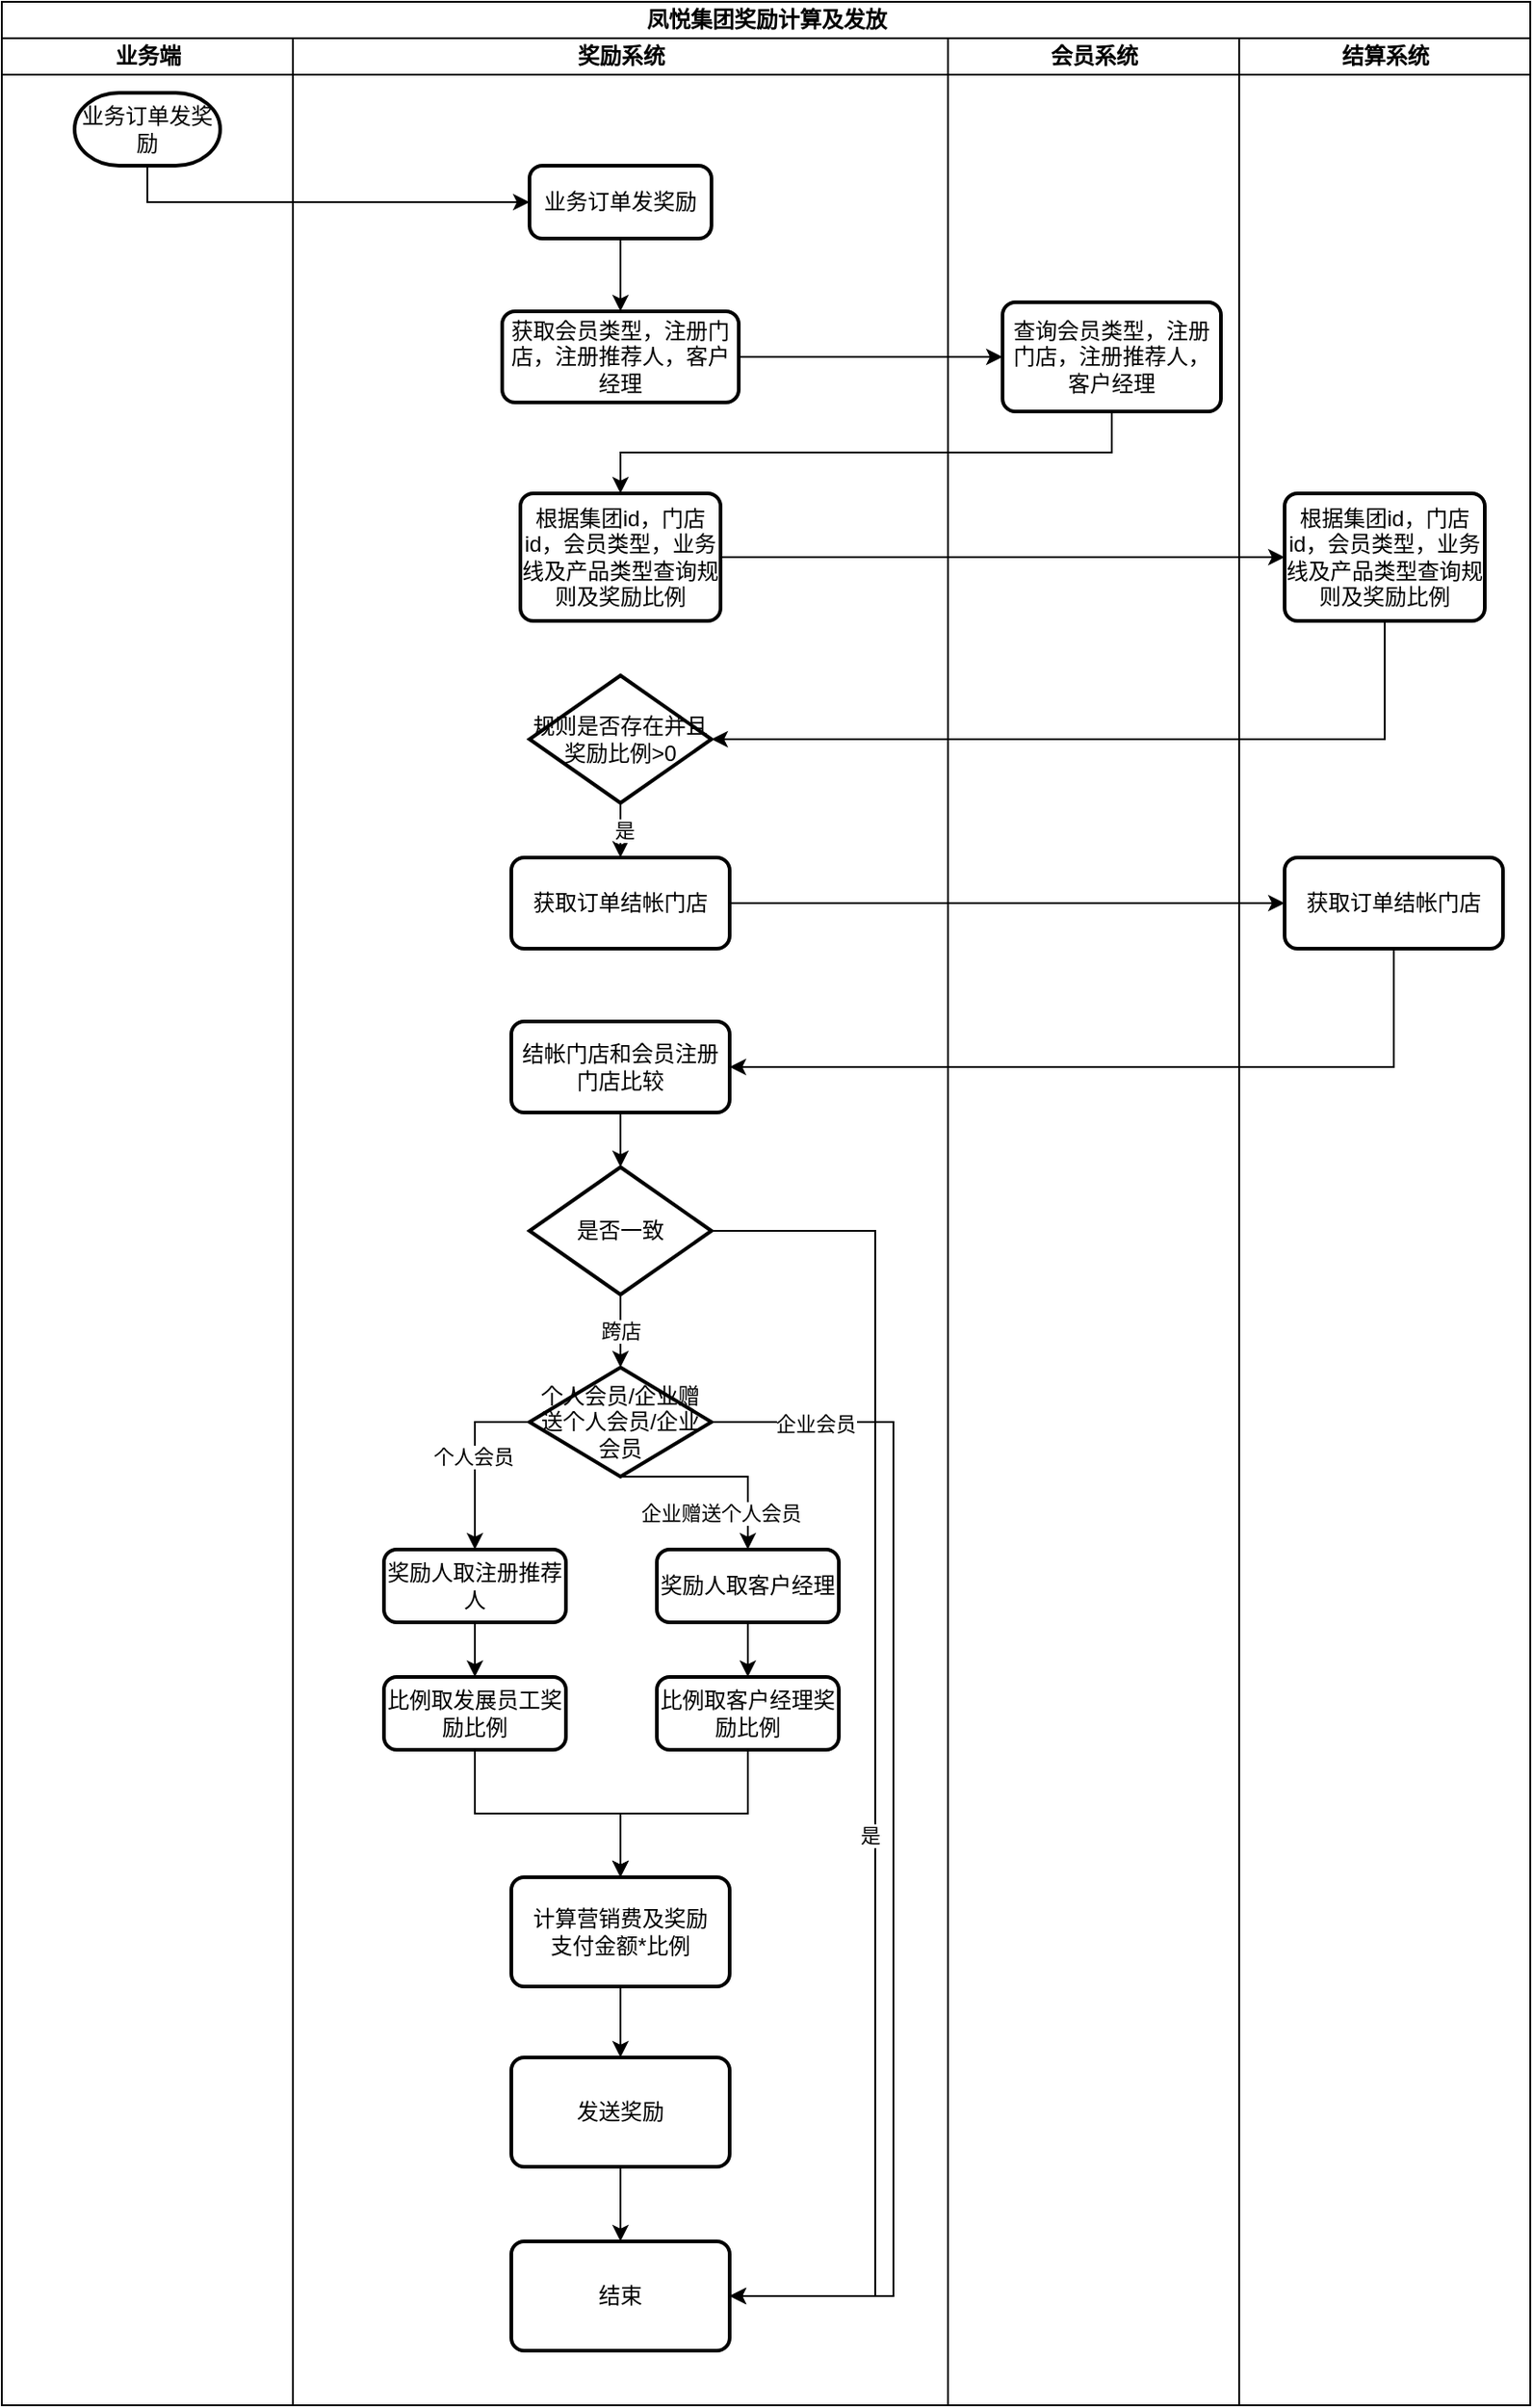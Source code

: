 <mxfile version="23.1.6" type="github">
  <diagram id="prtHgNgQTEPvFCAcTncT" name="Page-1">
    <mxGraphModel dx="1194" dy="616" grid="1" gridSize="10" guides="1" tooltips="1" connect="1" arrows="1" fold="1" page="1" pageScale="1" pageWidth="827" pageHeight="1169" math="0" shadow="0">
      <root>
        <mxCell id="0" />
        <mxCell id="1" parent="0" />
        <mxCell id="8pQ5sjf0LBZaZttKDk0V-1" value="凤悦集团奖励计算及发放" style="swimlane;childLayout=stackLayout;resizeParent=1;resizeParentMax=0;startSize=20;html=1;" parent="1" vertex="1">
          <mxGeometry x="120" y="40" width="840" height="1320" as="geometry" />
        </mxCell>
        <mxCell id="8pQ5sjf0LBZaZttKDk0V-2" value="业务端" style="swimlane;startSize=20;html=1;" parent="8pQ5sjf0LBZaZttKDk0V-1" vertex="1">
          <mxGeometry y="20" width="160" height="1300" as="geometry" />
        </mxCell>
        <mxCell id="8pQ5sjf0LBZaZttKDk0V-6" value="业务订单发奖励" style="strokeWidth=2;html=1;shape=mxgraph.flowchart.terminator;whiteSpace=wrap;" parent="8pQ5sjf0LBZaZttKDk0V-2" vertex="1">
          <mxGeometry x="40" y="30" width="80" height="40" as="geometry" />
        </mxCell>
        <mxCell id="8pQ5sjf0LBZaZttKDk0V-3" value="奖励系统" style="swimlane;startSize=20;html=1;" parent="8pQ5sjf0LBZaZttKDk0V-1" vertex="1">
          <mxGeometry x="160" y="20" width="360" height="1300" as="geometry" />
        </mxCell>
        <mxCell id="8pQ5sjf0LBZaZttKDk0V-11" style="edgeStyle=orthogonalEdgeStyle;rounded=0;orthogonalLoop=1;jettySize=auto;html=1;exitX=0.5;exitY=1;exitDx=0;exitDy=0;entryX=0.5;entryY=0;entryDx=0;entryDy=0;" parent="8pQ5sjf0LBZaZttKDk0V-3" source="8pQ5sjf0LBZaZttKDk0V-8" target="8pQ5sjf0LBZaZttKDk0V-10" edge="1">
          <mxGeometry relative="1" as="geometry" />
        </mxCell>
        <mxCell id="8pQ5sjf0LBZaZttKDk0V-8" value="业务订单发奖励" style="rounded=1;whiteSpace=wrap;html=1;absoluteArcSize=1;arcSize=14;strokeWidth=2;" parent="8pQ5sjf0LBZaZttKDk0V-3" vertex="1">
          <mxGeometry x="130" y="70" width="100" height="40" as="geometry" />
        </mxCell>
        <mxCell id="8pQ5sjf0LBZaZttKDk0V-10" value="获取会员类型，注册门店，注册推荐人，客户经理" style="rounded=1;whiteSpace=wrap;html=1;absoluteArcSize=1;arcSize=14;strokeWidth=2;" parent="8pQ5sjf0LBZaZttKDk0V-3" vertex="1">
          <mxGeometry x="115" y="150" width="130" height="50" as="geometry" />
        </mxCell>
        <mxCell id="8pQ5sjf0LBZaZttKDk0V-16" value="根据集团id，门店id，会员类型，业务线及产品类型查询规则及奖励比例" style="rounded=1;whiteSpace=wrap;html=1;absoluteArcSize=1;arcSize=14;strokeWidth=2;" parent="8pQ5sjf0LBZaZttKDk0V-3" vertex="1">
          <mxGeometry x="125" y="250" width="110" height="70" as="geometry" />
        </mxCell>
        <mxCell id="8pQ5sjf0LBZaZttKDk0V-66" style="edgeStyle=orthogonalEdgeStyle;rounded=0;orthogonalLoop=1;jettySize=auto;html=1;exitX=0.5;exitY=1;exitDx=0;exitDy=0;exitPerimeter=0;entryX=0.5;entryY=0;entryDx=0;entryDy=0;" parent="8pQ5sjf0LBZaZttKDk0V-3" source="8pQ5sjf0LBZaZttKDk0V-18" target="8pQ5sjf0LBZaZttKDk0V-65" edge="1">
          <mxGeometry relative="1" as="geometry" />
        </mxCell>
        <mxCell id="3lX7heJHVDVnt6FAoiEh-6" value="是" style="edgeLabel;html=1;align=center;verticalAlign=middle;resizable=0;points=[];" vertex="1" connectable="0" parent="8pQ5sjf0LBZaZttKDk0V-66">
          <mxGeometry y="2" relative="1" as="geometry">
            <mxPoint as="offset" />
          </mxGeometry>
        </mxCell>
        <mxCell id="8pQ5sjf0LBZaZttKDk0V-18" value="规则是否存在并且奖励比例&amp;gt;0" style="strokeWidth=2;html=1;shape=mxgraph.flowchart.decision;whiteSpace=wrap;" parent="8pQ5sjf0LBZaZttKDk0V-3" vertex="1">
          <mxGeometry x="130" y="350" width="100" height="70" as="geometry" />
        </mxCell>
        <mxCell id="8pQ5sjf0LBZaZttKDk0V-24" style="edgeStyle=orthogonalEdgeStyle;rounded=0;orthogonalLoop=1;jettySize=auto;html=1;exitX=0;exitY=0.5;exitDx=0;exitDy=0;exitPerimeter=0;entryX=0.5;entryY=0;entryDx=0;entryDy=0;" parent="8pQ5sjf0LBZaZttKDk0V-3" source="8pQ5sjf0LBZaZttKDk0V-20" target="8pQ5sjf0LBZaZttKDk0V-23" edge="1">
          <mxGeometry relative="1" as="geometry" />
        </mxCell>
        <mxCell id="8pQ5sjf0LBZaZttKDk0V-25" value="个人会员" style="edgeLabel;html=1;align=center;verticalAlign=middle;resizable=0;points=[];" parent="8pQ5sjf0LBZaZttKDk0V-24" vertex="1" connectable="0">
          <mxGeometry x="-0.02" y="-1" relative="1" as="geometry">
            <mxPoint as="offset" />
          </mxGeometry>
        </mxCell>
        <mxCell id="8pQ5sjf0LBZaZttKDk0V-27" style="edgeStyle=orthogonalEdgeStyle;rounded=0;orthogonalLoop=1;jettySize=auto;html=1;exitX=0.5;exitY=1;exitDx=0;exitDy=0;exitPerimeter=0;entryX=0.5;entryY=0;entryDx=0;entryDy=0;" parent="8pQ5sjf0LBZaZttKDk0V-3" source="8pQ5sjf0LBZaZttKDk0V-20" target="8pQ5sjf0LBZaZttKDk0V-26" edge="1">
          <mxGeometry relative="1" as="geometry">
            <Array as="points">
              <mxPoint x="250" y="790" />
            </Array>
          </mxGeometry>
        </mxCell>
        <mxCell id="8pQ5sjf0LBZaZttKDk0V-28" value="企业赠送个人会员" style="edgeLabel;html=1;align=center;verticalAlign=middle;resizable=0;points=[];" parent="8pQ5sjf0LBZaZttKDk0V-27" vertex="1" connectable="0">
          <mxGeometry y="-2" relative="1" as="geometry">
            <mxPoint y="18" as="offset" />
          </mxGeometry>
        </mxCell>
        <mxCell id="8pQ5sjf0LBZaZttKDk0V-81" style="edgeStyle=orthogonalEdgeStyle;rounded=0;orthogonalLoop=1;jettySize=auto;html=1;exitX=1;exitY=0.5;exitDx=0;exitDy=0;exitPerimeter=0;entryX=1;entryY=0.5;entryDx=0;entryDy=0;" parent="8pQ5sjf0LBZaZttKDk0V-3" source="8pQ5sjf0LBZaZttKDk0V-20" target="8pQ5sjf0LBZaZttKDk0V-79" edge="1">
          <mxGeometry relative="1" as="geometry">
            <Array as="points">
              <mxPoint x="330" y="760" />
              <mxPoint x="330" y="1240" />
            </Array>
          </mxGeometry>
        </mxCell>
        <mxCell id="8pQ5sjf0LBZaZttKDk0V-82" value="企业会员" style="edgeLabel;html=1;align=center;verticalAlign=middle;resizable=0;points=[];" parent="8pQ5sjf0LBZaZttKDk0V-81" vertex="1" connectable="0">
          <mxGeometry x="-0.83" y="-1" relative="1" as="geometry">
            <mxPoint as="offset" />
          </mxGeometry>
        </mxCell>
        <mxCell id="8pQ5sjf0LBZaZttKDk0V-20" value="个人会员/企业赠送个人会员/企业会员" style="strokeWidth=2;html=1;shape=mxgraph.flowchart.decision;whiteSpace=wrap;" parent="8pQ5sjf0LBZaZttKDk0V-3" vertex="1">
          <mxGeometry x="130" y="730" width="100" height="60" as="geometry" />
        </mxCell>
        <mxCell id="8pQ5sjf0LBZaZttKDk0V-32" style="edgeStyle=orthogonalEdgeStyle;rounded=0;orthogonalLoop=1;jettySize=auto;html=1;exitX=0.5;exitY=1;exitDx=0;exitDy=0;entryX=0.5;entryY=0;entryDx=0;entryDy=0;" parent="8pQ5sjf0LBZaZttKDk0V-3" source="8pQ5sjf0LBZaZttKDk0V-23" target="8pQ5sjf0LBZaZttKDk0V-30" edge="1">
          <mxGeometry relative="1" as="geometry" />
        </mxCell>
        <mxCell id="8pQ5sjf0LBZaZttKDk0V-23" value="奖励人取注册推荐人" style="rounded=1;whiteSpace=wrap;html=1;absoluteArcSize=1;arcSize=14;strokeWidth=2;" parent="8pQ5sjf0LBZaZttKDk0V-3" vertex="1">
          <mxGeometry x="50" y="830" width="100" height="40" as="geometry" />
        </mxCell>
        <mxCell id="8pQ5sjf0LBZaZttKDk0V-33" style="edgeStyle=orthogonalEdgeStyle;rounded=0;orthogonalLoop=1;jettySize=auto;html=1;exitX=0.5;exitY=1;exitDx=0;exitDy=0;entryX=0.5;entryY=0;entryDx=0;entryDy=0;" parent="8pQ5sjf0LBZaZttKDk0V-3" source="8pQ5sjf0LBZaZttKDk0V-26" target="8pQ5sjf0LBZaZttKDk0V-31" edge="1">
          <mxGeometry relative="1" as="geometry" />
        </mxCell>
        <mxCell id="8pQ5sjf0LBZaZttKDk0V-26" value="奖励人取客户经理" style="rounded=1;whiteSpace=wrap;html=1;absoluteArcSize=1;arcSize=14;strokeWidth=2;" parent="8pQ5sjf0LBZaZttKDk0V-3" vertex="1">
          <mxGeometry x="200" y="830" width="100" height="40" as="geometry" />
        </mxCell>
        <mxCell id="8pQ5sjf0LBZaZttKDk0V-62" style="edgeStyle=orthogonalEdgeStyle;rounded=0;orthogonalLoop=1;jettySize=auto;html=1;exitX=0.5;exitY=1;exitDx=0;exitDy=0;entryX=0.5;entryY=0;entryDx=0;entryDy=0;" parent="8pQ5sjf0LBZaZttKDk0V-3" source="8pQ5sjf0LBZaZttKDk0V-30" target="8pQ5sjf0LBZaZttKDk0V-61" edge="1">
          <mxGeometry relative="1" as="geometry" />
        </mxCell>
        <mxCell id="8pQ5sjf0LBZaZttKDk0V-30" value="比例取发展员工奖励比例" style="rounded=1;whiteSpace=wrap;html=1;absoluteArcSize=1;arcSize=14;strokeWidth=2;" parent="8pQ5sjf0LBZaZttKDk0V-3" vertex="1">
          <mxGeometry x="50" y="900" width="100" height="40" as="geometry" />
        </mxCell>
        <mxCell id="8pQ5sjf0LBZaZttKDk0V-63" style="edgeStyle=orthogonalEdgeStyle;rounded=0;orthogonalLoop=1;jettySize=auto;html=1;exitX=0.5;exitY=1;exitDx=0;exitDy=0;entryX=0.5;entryY=0;entryDx=0;entryDy=0;" parent="8pQ5sjf0LBZaZttKDk0V-3" source="8pQ5sjf0LBZaZttKDk0V-31" target="8pQ5sjf0LBZaZttKDk0V-61" edge="1">
          <mxGeometry relative="1" as="geometry" />
        </mxCell>
        <mxCell id="8pQ5sjf0LBZaZttKDk0V-31" value="比例取客户经理奖励比例" style="rounded=1;whiteSpace=wrap;html=1;absoluteArcSize=1;arcSize=14;strokeWidth=2;" parent="8pQ5sjf0LBZaZttKDk0V-3" vertex="1">
          <mxGeometry x="200" y="900" width="100" height="40" as="geometry" />
        </mxCell>
        <mxCell id="8pQ5sjf0LBZaZttKDk0V-78" style="edgeStyle=orthogonalEdgeStyle;rounded=0;orthogonalLoop=1;jettySize=auto;html=1;exitX=0.5;exitY=1;exitDx=0;exitDy=0;entryX=0.5;entryY=0;entryDx=0;entryDy=0;" parent="8pQ5sjf0LBZaZttKDk0V-3" source="8pQ5sjf0LBZaZttKDk0V-61" target="8pQ5sjf0LBZaZttKDk0V-77" edge="1">
          <mxGeometry relative="1" as="geometry" />
        </mxCell>
        <mxCell id="8pQ5sjf0LBZaZttKDk0V-61" value="计算营销费及奖励&lt;br&gt;支付金额*比例" style="rounded=1;whiteSpace=wrap;html=1;absoluteArcSize=1;arcSize=14;strokeWidth=2;" parent="8pQ5sjf0LBZaZttKDk0V-3" vertex="1">
          <mxGeometry x="120" y="1010" width="120" height="60" as="geometry" />
        </mxCell>
        <mxCell id="8pQ5sjf0LBZaZttKDk0V-65" value="获取订单结帐门店" style="rounded=1;whiteSpace=wrap;html=1;absoluteArcSize=1;arcSize=14;strokeWidth=2;" parent="8pQ5sjf0LBZaZttKDk0V-3" vertex="1">
          <mxGeometry x="120" y="450" width="120" height="50" as="geometry" />
        </mxCell>
        <mxCell id="8pQ5sjf0LBZaZttKDk0V-70" value="结帐门店和会员注册门店比较" style="rounded=1;whiteSpace=wrap;html=1;absoluteArcSize=1;arcSize=14;strokeWidth=2;" parent="8pQ5sjf0LBZaZttKDk0V-3" vertex="1">
          <mxGeometry x="120" y="540" width="120" height="50" as="geometry" />
        </mxCell>
        <mxCell id="8pQ5sjf0LBZaZttKDk0V-75" style="edgeStyle=orthogonalEdgeStyle;rounded=0;orthogonalLoop=1;jettySize=auto;html=1;exitX=1;exitY=0.5;exitDx=0;exitDy=0;exitPerimeter=0;entryX=1;entryY=0.5;entryDx=0;entryDy=0;" parent="8pQ5sjf0LBZaZttKDk0V-3" source="8pQ5sjf0LBZaZttKDk0V-72" target="8pQ5sjf0LBZaZttKDk0V-79" edge="1">
          <mxGeometry relative="1" as="geometry">
            <mxPoint x="320" y="1240" as="targetPoint" />
            <mxPoint x="310" y="655" as="sourcePoint" />
            <Array as="points">
              <mxPoint x="320" y="655" />
              <mxPoint x="320" y="1240" />
            </Array>
          </mxGeometry>
        </mxCell>
        <mxCell id="8pQ5sjf0LBZaZttKDk0V-76" value="是" style="edgeLabel;html=1;align=center;verticalAlign=middle;resizable=0;points=[];" parent="8pQ5sjf0LBZaZttKDk0V-75" vertex="1" connectable="0">
          <mxGeometry x="0.117" y="-3" relative="1" as="geometry">
            <mxPoint as="offset" />
          </mxGeometry>
        </mxCell>
        <mxCell id="8pQ5sjf0LBZaZttKDk0V-72" value="是否一致" style="strokeWidth=2;html=1;shape=mxgraph.flowchart.decision;whiteSpace=wrap;" parent="8pQ5sjf0LBZaZttKDk0V-3" vertex="1">
          <mxGeometry x="130" y="620" width="100" height="70" as="geometry" />
        </mxCell>
        <mxCell id="8pQ5sjf0LBZaZttKDk0V-73" style="edgeStyle=orthogonalEdgeStyle;rounded=0;orthogonalLoop=1;jettySize=auto;html=1;exitX=0.5;exitY=1;exitDx=0;exitDy=0;entryX=0.5;entryY=0;entryDx=0;entryDy=0;entryPerimeter=0;" parent="8pQ5sjf0LBZaZttKDk0V-3" source="8pQ5sjf0LBZaZttKDk0V-70" target="8pQ5sjf0LBZaZttKDk0V-72" edge="1">
          <mxGeometry relative="1" as="geometry" />
        </mxCell>
        <mxCell id="8pQ5sjf0LBZaZttKDk0V-74" value="跨店" style="edgeStyle=orthogonalEdgeStyle;rounded=0;orthogonalLoop=1;jettySize=auto;html=1;exitX=0.5;exitY=1;exitDx=0;exitDy=0;exitPerimeter=0;entryX=0.5;entryY=0;entryDx=0;entryDy=0;entryPerimeter=0;" parent="8pQ5sjf0LBZaZttKDk0V-3" source="8pQ5sjf0LBZaZttKDk0V-72" target="8pQ5sjf0LBZaZttKDk0V-20" edge="1">
          <mxGeometry relative="1" as="geometry" />
        </mxCell>
        <mxCell id="8pQ5sjf0LBZaZttKDk0V-80" style="edgeStyle=orthogonalEdgeStyle;rounded=0;orthogonalLoop=1;jettySize=auto;html=1;exitX=0.5;exitY=1;exitDx=0;exitDy=0;" parent="8pQ5sjf0LBZaZttKDk0V-3" source="8pQ5sjf0LBZaZttKDk0V-77" target="8pQ5sjf0LBZaZttKDk0V-79" edge="1">
          <mxGeometry relative="1" as="geometry" />
        </mxCell>
        <mxCell id="8pQ5sjf0LBZaZttKDk0V-77" value="发送奖励" style="rounded=1;whiteSpace=wrap;html=1;absoluteArcSize=1;arcSize=14;strokeWidth=2;" parent="8pQ5sjf0LBZaZttKDk0V-3" vertex="1">
          <mxGeometry x="120" y="1109" width="120" height="60" as="geometry" />
        </mxCell>
        <mxCell id="8pQ5sjf0LBZaZttKDk0V-79" value="结束" style="rounded=1;whiteSpace=wrap;html=1;absoluteArcSize=1;arcSize=14;strokeWidth=2;" parent="8pQ5sjf0LBZaZttKDk0V-3" vertex="1">
          <mxGeometry x="120" y="1210" width="120" height="60" as="geometry" />
        </mxCell>
        <mxCell id="8pQ5sjf0LBZaZttKDk0V-4" value="会员系统" style="swimlane;startSize=20;html=1;" parent="8pQ5sjf0LBZaZttKDk0V-1" vertex="1">
          <mxGeometry x="520" y="20" width="160" height="1300" as="geometry" />
        </mxCell>
        <mxCell id="8pQ5sjf0LBZaZttKDk0V-13" value="查询会员类型，注册门店，注册推荐人，客户经理" style="rounded=1;whiteSpace=wrap;html=1;absoluteArcSize=1;arcSize=14;strokeWidth=2;" parent="8pQ5sjf0LBZaZttKDk0V-4" vertex="1">
          <mxGeometry x="30" y="145" width="120" height="60" as="geometry" />
        </mxCell>
        <mxCell id="3lX7heJHVDVnt6FAoiEh-1" value="结算系统" style="swimlane;startSize=20;html=1;" vertex="1" parent="8pQ5sjf0LBZaZttKDk0V-1">
          <mxGeometry x="680" y="20" width="160" height="1300" as="geometry" />
        </mxCell>
        <mxCell id="3lX7heJHVDVnt6FAoiEh-3" value="根据集团id，门店id，会员类型，业务线及产品类型查询规则及奖励比例" style="rounded=1;whiteSpace=wrap;html=1;absoluteArcSize=1;arcSize=14;strokeWidth=2;" vertex="1" parent="3lX7heJHVDVnt6FAoiEh-1">
          <mxGeometry x="25" y="250" width="110" height="70" as="geometry" />
        </mxCell>
        <mxCell id="3lX7heJHVDVnt6FAoiEh-7" value="获取订单结帐门店" style="rounded=1;whiteSpace=wrap;html=1;absoluteArcSize=1;arcSize=14;strokeWidth=2;" vertex="1" parent="3lX7heJHVDVnt6FAoiEh-1">
          <mxGeometry x="25" y="450" width="120" height="50" as="geometry" />
        </mxCell>
        <mxCell id="8pQ5sjf0LBZaZttKDk0V-9" style="edgeStyle=orthogonalEdgeStyle;rounded=0;orthogonalLoop=1;jettySize=auto;html=1;exitX=0.5;exitY=1;exitDx=0;exitDy=0;exitPerimeter=0;entryX=0;entryY=0.5;entryDx=0;entryDy=0;" parent="8pQ5sjf0LBZaZttKDk0V-1" source="8pQ5sjf0LBZaZttKDk0V-6" target="8pQ5sjf0LBZaZttKDk0V-8" edge="1">
          <mxGeometry relative="1" as="geometry" />
        </mxCell>
        <mxCell id="8pQ5sjf0LBZaZttKDk0V-14" style="edgeStyle=orthogonalEdgeStyle;rounded=0;orthogonalLoop=1;jettySize=auto;html=1;exitX=1;exitY=0.5;exitDx=0;exitDy=0;entryX=0;entryY=0.5;entryDx=0;entryDy=0;" parent="8pQ5sjf0LBZaZttKDk0V-1" source="8pQ5sjf0LBZaZttKDk0V-10" target="8pQ5sjf0LBZaZttKDk0V-13" edge="1">
          <mxGeometry relative="1" as="geometry" />
        </mxCell>
        <mxCell id="8pQ5sjf0LBZaZttKDk0V-17" style="edgeStyle=orthogonalEdgeStyle;rounded=0;orthogonalLoop=1;jettySize=auto;html=1;exitX=0.5;exitY=1;exitDx=0;exitDy=0;entryX=0.5;entryY=0;entryDx=0;entryDy=0;" parent="8pQ5sjf0LBZaZttKDk0V-1" source="8pQ5sjf0LBZaZttKDk0V-13" target="8pQ5sjf0LBZaZttKDk0V-16" edge="1">
          <mxGeometry relative="1" as="geometry" />
        </mxCell>
        <mxCell id="3lX7heJHVDVnt6FAoiEh-4" style="edgeStyle=orthogonalEdgeStyle;rounded=0;orthogonalLoop=1;jettySize=auto;html=1;exitX=1;exitY=0.5;exitDx=0;exitDy=0;entryX=0;entryY=0.5;entryDx=0;entryDy=0;" edge="1" parent="8pQ5sjf0LBZaZttKDk0V-1" source="8pQ5sjf0LBZaZttKDk0V-16" target="3lX7heJHVDVnt6FAoiEh-3">
          <mxGeometry relative="1" as="geometry" />
        </mxCell>
        <mxCell id="3lX7heJHVDVnt6FAoiEh-5" style="edgeStyle=orthogonalEdgeStyle;rounded=0;orthogonalLoop=1;jettySize=auto;html=1;exitX=0.5;exitY=1;exitDx=0;exitDy=0;entryX=1;entryY=0.5;entryDx=0;entryDy=0;entryPerimeter=0;" edge="1" parent="8pQ5sjf0LBZaZttKDk0V-1" source="3lX7heJHVDVnt6FAoiEh-3" target="8pQ5sjf0LBZaZttKDk0V-18">
          <mxGeometry relative="1" as="geometry" />
        </mxCell>
        <mxCell id="3lX7heJHVDVnt6FAoiEh-8" style="edgeStyle=orthogonalEdgeStyle;rounded=0;orthogonalLoop=1;jettySize=auto;html=1;exitX=1;exitY=0.5;exitDx=0;exitDy=0;entryX=0;entryY=0.5;entryDx=0;entryDy=0;" edge="1" parent="8pQ5sjf0LBZaZttKDk0V-1" source="8pQ5sjf0LBZaZttKDk0V-65" target="3lX7heJHVDVnt6FAoiEh-7">
          <mxGeometry relative="1" as="geometry" />
        </mxCell>
        <mxCell id="3lX7heJHVDVnt6FAoiEh-9" style="edgeStyle=orthogonalEdgeStyle;rounded=0;orthogonalLoop=1;jettySize=auto;html=1;exitX=0.5;exitY=1;exitDx=0;exitDy=0;entryX=1;entryY=0.5;entryDx=0;entryDy=0;" edge="1" parent="8pQ5sjf0LBZaZttKDk0V-1" source="3lX7heJHVDVnt6FAoiEh-7" target="8pQ5sjf0LBZaZttKDk0V-70">
          <mxGeometry relative="1" as="geometry" />
        </mxCell>
      </root>
    </mxGraphModel>
  </diagram>
</mxfile>
